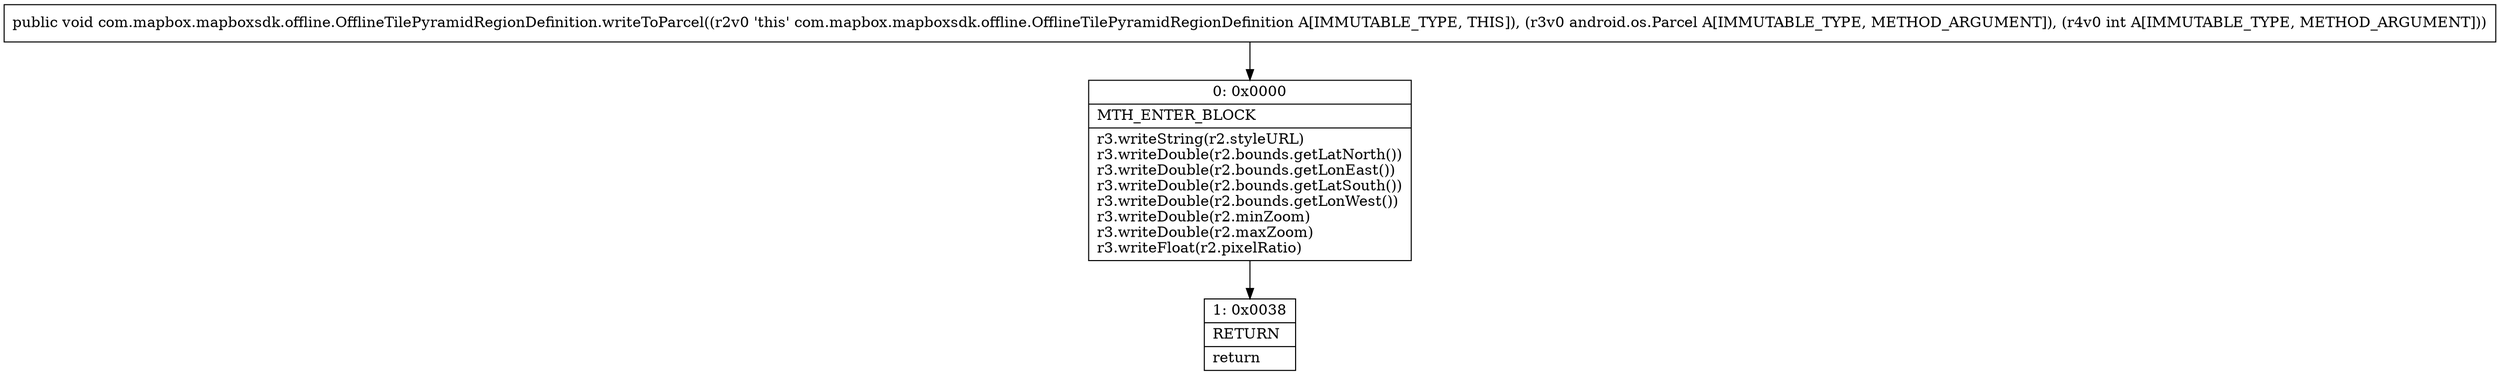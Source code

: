 digraph "CFG forcom.mapbox.mapboxsdk.offline.OfflineTilePyramidRegionDefinition.writeToParcel(Landroid\/os\/Parcel;I)V" {
Node_0 [shape=record,label="{0\:\ 0x0000|MTH_ENTER_BLOCK\l|r3.writeString(r2.styleURL)\lr3.writeDouble(r2.bounds.getLatNorth())\lr3.writeDouble(r2.bounds.getLonEast())\lr3.writeDouble(r2.bounds.getLatSouth())\lr3.writeDouble(r2.bounds.getLonWest())\lr3.writeDouble(r2.minZoom)\lr3.writeDouble(r2.maxZoom)\lr3.writeFloat(r2.pixelRatio)\l}"];
Node_1 [shape=record,label="{1\:\ 0x0038|RETURN\l|return\l}"];
MethodNode[shape=record,label="{public void com.mapbox.mapboxsdk.offline.OfflineTilePyramidRegionDefinition.writeToParcel((r2v0 'this' com.mapbox.mapboxsdk.offline.OfflineTilePyramidRegionDefinition A[IMMUTABLE_TYPE, THIS]), (r3v0 android.os.Parcel A[IMMUTABLE_TYPE, METHOD_ARGUMENT]), (r4v0 int A[IMMUTABLE_TYPE, METHOD_ARGUMENT])) }"];
MethodNode -> Node_0;
Node_0 -> Node_1;
}

